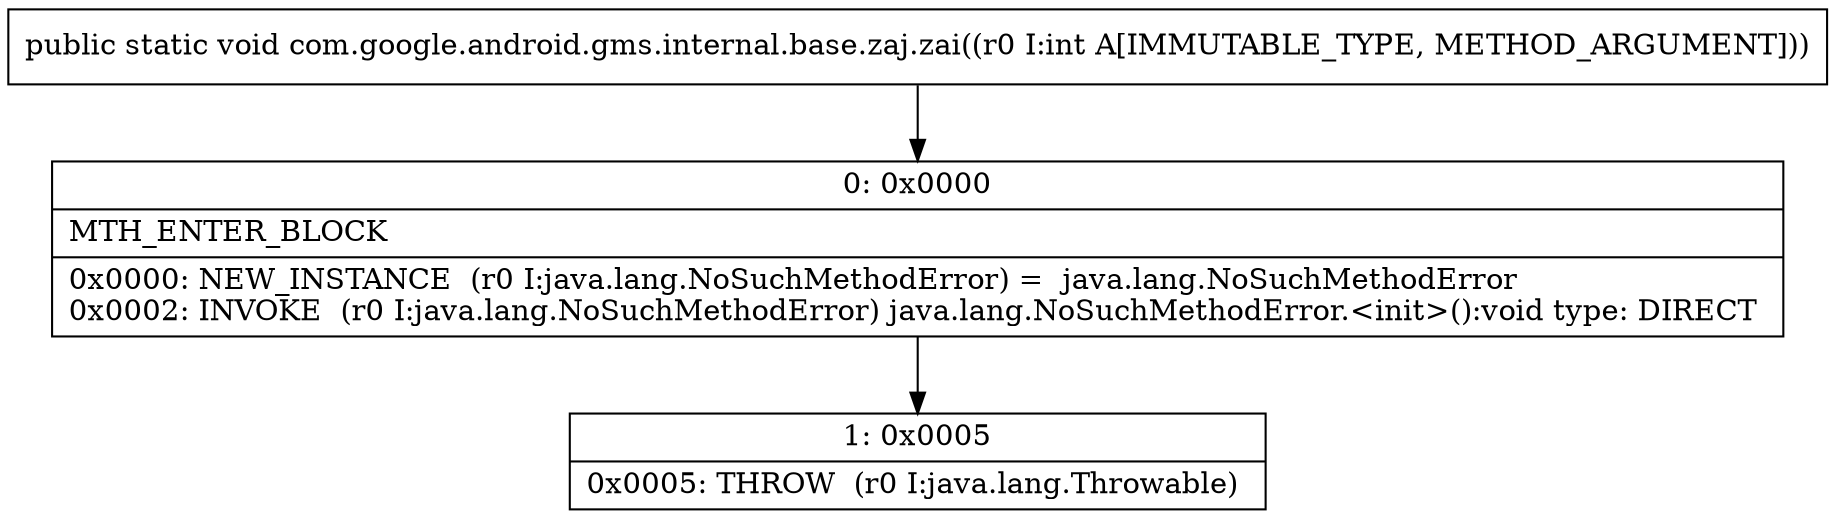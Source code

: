 digraph "CFG forcom.google.android.gms.internal.base.zaj.zai(I)V" {
Node_0 [shape=record,label="{0\:\ 0x0000|MTH_ENTER_BLOCK\l|0x0000: NEW_INSTANCE  (r0 I:java.lang.NoSuchMethodError) =  java.lang.NoSuchMethodError \l0x0002: INVOKE  (r0 I:java.lang.NoSuchMethodError) java.lang.NoSuchMethodError.\<init\>():void type: DIRECT \l}"];
Node_1 [shape=record,label="{1\:\ 0x0005|0x0005: THROW  (r0 I:java.lang.Throwable) \l}"];
MethodNode[shape=record,label="{public static void com.google.android.gms.internal.base.zaj.zai((r0 I:int A[IMMUTABLE_TYPE, METHOD_ARGUMENT])) }"];
MethodNode -> Node_0;
Node_0 -> Node_1;
}

